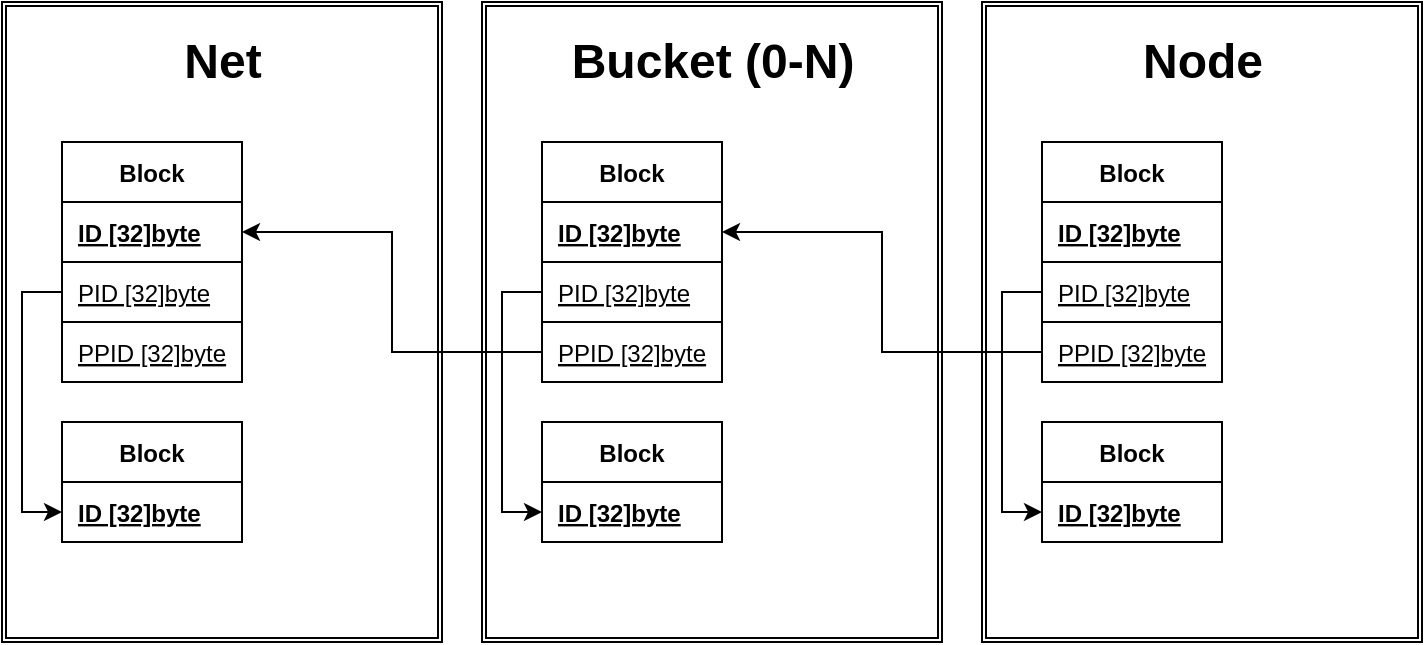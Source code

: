 <mxfile version="15.2.9" type="github">
  <diagram id="R2lEEEUBdFMjLlhIrx00" name="Page-1">
    <mxGraphModel dx="1426" dy="826" grid="1" gridSize="10" guides="1" tooltips="1" connect="1" arrows="1" fold="1" page="1" pageScale="1" pageWidth="850" pageHeight="1100" math="0" shadow="0" extFonts="Permanent Marker^https://fonts.googleapis.com/css?family=Permanent+Marker">
      <root>
        <mxCell id="0" />
        <mxCell id="1" parent="0" />
        <mxCell id="LeWo5-LVc1MbBSvBFnNn-30" value="" style="shape=ext;double=1;rounded=0;whiteSpace=wrap;html=1;" vertex="1" parent="1">
          <mxGeometry x="60" y="40" width="220" height="320" as="geometry" />
        </mxCell>
        <mxCell id="LeWo5-LVc1MbBSvBFnNn-31" value="Net" style="text;strokeColor=none;fillColor=none;html=1;fontSize=24;fontStyle=1;verticalAlign=middle;align=center;" vertex="1" parent="1">
          <mxGeometry x="120" y="50" width="100" height="40" as="geometry" />
        </mxCell>
        <mxCell id="LeWo5-LVc1MbBSvBFnNn-32" value="" style="shape=ext;double=1;rounded=0;whiteSpace=wrap;html=1;" vertex="1" parent="1">
          <mxGeometry x="300" y="40" width="230" height="320" as="geometry" />
        </mxCell>
        <mxCell id="LeWo5-LVc1MbBSvBFnNn-33" value="Bucket (0-N)" style="text;strokeColor=none;fillColor=none;html=1;fontSize=24;fontStyle=1;verticalAlign=middle;align=center;" vertex="1" parent="1">
          <mxGeometry x="365" y="50" width="100" height="40" as="geometry" />
        </mxCell>
        <mxCell id="LeWo5-LVc1MbBSvBFnNn-35" value="" style="shape=ext;double=1;rounded=0;whiteSpace=wrap;html=1;" vertex="1" parent="1">
          <mxGeometry x="550" y="40" width="220" height="320" as="geometry" />
        </mxCell>
        <mxCell id="LeWo5-LVc1MbBSvBFnNn-36" value="Node" style="text;strokeColor=none;fillColor=none;html=1;fontSize=24;fontStyle=1;verticalAlign=middle;align=center;" vertex="1" parent="1">
          <mxGeometry x="610" y="50" width="100" height="40" as="geometry" />
        </mxCell>
        <mxCell id="C-vyLk0tnHw3VtMMgP7b-23" value="Block" style="shape=table;startSize=30;container=1;collapsible=1;childLayout=tableLayout;fixedRows=1;rowLines=0;fontStyle=1;align=center;resizeLast=1;" parent="1" vertex="1">
          <mxGeometry x="90" y="110" width="90" height="120" as="geometry" />
        </mxCell>
        <mxCell id="LeWo5-LVc1MbBSvBFnNn-27" style="shape=partialRectangle;collapsible=0;dropTarget=0;pointerEvents=0;fillColor=none;points=[[0,0.5],[1,0.5]];portConstraint=eastwest;top=0;left=0;right=0;bottom=1;" vertex="1" parent="C-vyLk0tnHw3VtMMgP7b-23">
          <mxGeometry y="30" width="90" height="30" as="geometry" />
        </mxCell>
        <mxCell id="LeWo5-LVc1MbBSvBFnNn-29" value="ID [32]byte" style="shape=partialRectangle;overflow=hidden;connectable=0;fillColor=none;top=0;left=0;bottom=0;right=0;align=left;spacingLeft=6;fontStyle=5;" vertex="1" parent="LeWo5-LVc1MbBSvBFnNn-27">
          <mxGeometry width="90" height="30" as="geometry">
            <mxRectangle width="90" height="30" as="alternateBounds" />
          </mxGeometry>
        </mxCell>
        <mxCell id="LeWo5-LVc1MbBSvBFnNn-24" style="shape=partialRectangle;collapsible=0;dropTarget=0;pointerEvents=0;fillColor=none;points=[[0,0.5],[1,0.5]];portConstraint=eastwest;top=0;left=0;right=0;bottom=1;" vertex="1" parent="C-vyLk0tnHw3VtMMgP7b-23">
          <mxGeometry y="60" width="90" height="30" as="geometry" />
        </mxCell>
        <mxCell id="LeWo5-LVc1MbBSvBFnNn-26" value="PID [32]byte" style="shape=partialRectangle;overflow=hidden;connectable=0;fillColor=none;top=0;left=0;bottom=0;right=0;align=left;spacingLeft=6;fontStyle=4;" vertex="1" parent="LeWo5-LVc1MbBSvBFnNn-24">
          <mxGeometry width="90" height="30" as="geometry">
            <mxRectangle width="90" height="30" as="alternateBounds" />
          </mxGeometry>
        </mxCell>
        <mxCell id="LeWo5-LVc1MbBSvBFnNn-21" style="shape=partialRectangle;collapsible=0;dropTarget=0;pointerEvents=0;fillColor=none;points=[[0,0.5],[1,0.5]];portConstraint=eastwest;top=0;left=0;right=0;bottom=1;" vertex="1" parent="C-vyLk0tnHw3VtMMgP7b-23">
          <mxGeometry y="90" width="90" height="30" as="geometry" />
        </mxCell>
        <mxCell id="LeWo5-LVc1MbBSvBFnNn-23" value="PPID [32]byte" style="shape=partialRectangle;overflow=hidden;connectable=0;fillColor=none;top=0;left=0;bottom=0;right=0;align=left;spacingLeft=6;fontStyle=4;" vertex="1" parent="LeWo5-LVc1MbBSvBFnNn-21">
          <mxGeometry width="90" height="30" as="geometry">
            <mxRectangle width="90" height="30" as="alternateBounds" />
          </mxGeometry>
        </mxCell>
        <mxCell id="LeWo5-LVc1MbBSvBFnNn-37" value="Block" style="shape=table;startSize=30;container=1;collapsible=1;childLayout=tableLayout;fixedRows=1;rowLines=0;fontStyle=1;align=center;resizeLast=1;" vertex="1" parent="1">
          <mxGeometry x="90" y="250" width="90" height="60" as="geometry" />
        </mxCell>
        <mxCell id="LeWo5-LVc1MbBSvBFnNn-38" style="shape=partialRectangle;collapsible=0;dropTarget=0;pointerEvents=0;fillColor=none;points=[[0,0.5],[1,0.5]];portConstraint=eastwest;top=0;left=0;right=0;bottom=1;" vertex="1" parent="LeWo5-LVc1MbBSvBFnNn-37">
          <mxGeometry y="30" width="90" height="30" as="geometry" />
        </mxCell>
        <mxCell id="LeWo5-LVc1MbBSvBFnNn-39" value="ID [32]byte" style="shape=partialRectangle;overflow=hidden;connectable=0;fillColor=none;top=0;left=0;bottom=0;right=0;align=left;spacingLeft=6;fontStyle=5;" vertex="1" parent="LeWo5-LVc1MbBSvBFnNn-38">
          <mxGeometry width="90" height="30" as="geometry">
            <mxRectangle width="90" height="30" as="alternateBounds" />
          </mxGeometry>
        </mxCell>
        <mxCell id="LeWo5-LVc1MbBSvBFnNn-44" style="edgeStyle=orthogonalEdgeStyle;rounded=0;orthogonalLoop=1;jettySize=auto;html=1;exitX=0;exitY=0.5;exitDx=0;exitDy=0;entryX=0;entryY=0.5;entryDx=0;entryDy=0;" edge="1" parent="1" source="LeWo5-LVc1MbBSvBFnNn-24" target="LeWo5-LVc1MbBSvBFnNn-38">
          <mxGeometry relative="1" as="geometry" />
        </mxCell>
        <mxCell id="LeWo5-LVc1MbBSvBFnNn-45" value="Block" style="shape=table;startSize=30;container=1;collapsible=1;childLayout=tableLayout;fixedRows=1;rowLines=0;fontStyle=1;align=center;resizeLast=1;" vertex="1" parent="1">
          <mxGeometry x="330" y="110" width="90" height="120" as="geometry" />
        </mxCell>
        <mxCell id="LeWo5-LVc1MbBSvBFnNn-46" style="shape=partialRectangle;collapsible=0;dropTarget=0;pointerEvents=0;fillColor=none;points=[[0,0.5],[1,0.5]];portConstraint=eastwest;top=0;left=0;right=0;bottom=1;" vertex="1" parent="LeWo5-LVc1MbBSvBFnNn-45">
          <mxGeometry y="30" width="90" height="30" as="geometry" />
        </mxCell>
        <mxCell id="LeWo5-LVc1MbBSvBFnNn-47" value="ID [32]byte" style="shape=partialRectangle;overflow=hidden;connectable=0;fillColor=none;top=0;left=0;bottom=0;right=0;align=left;spacingLeft=6;fontStyle=5;" vertex="1" parent="LeWo5-LVc1MbBSvBFnNn-46">
          <mxGeometry width="90" height="30" as="geometry">
            <mxRectangle width="90" height="30" as="alternateBounds" />
          </mxGeometry>
        </mxCell>
        <mxCell id="LeWo5-LVc1MbBSvBFnNn-48" style="shape=partialRectangle;collapsible=0;dropTarget=0;pointerEvents=0;fillColor=none;points=[[0,0.5],[1,0.5]];portConstraint=eastwest;top=0;left=0;right=0;bottom=1;" vertex="1" parent="LeWo5-LVc1MbBSvBFnNn-45">
          <mxGeometry y="60" width="90" height="30" as="geometry" />
        </mxCell>
        <mxCell id="LeWo5-LVc1MbBSvBFnNn-49" value="PID [32]byte" style="shape=partialRectangle;overflow=hidden;connectable=0;fillColor=none;top=0;left=0;bottom=0;right=0;align=left;spacingLeft=6;fontStyle=4;" vertex="1" parent="LeWo5-LVc1MbBSvBFnNn-48">
          <mxGeometry width="90" height="30" as="geometry">
            <mxRectangle width="90" height="30" as="alternateBounds" />
          </mxGeometry>
        </mxCell>
        <mxCell id="LeWo5-LVc1MbBSvBFnNn-50" style="shape=partialRectangle;collapsible=0;dropTarget=0;pointerEvents=0;fillColor=none;points=[[0,0.5],[1,0.5]];portConstraint=eastwest;top=0;left=0;right=0;bottom=1;" vertex="1" parent="LeWo5-LVc1MbBSvBFnNn-45">
          <mxGeometry y="90" width="90" height="30" as="geometry" />
        </mxCell>
        <mxCell id="LeWo5-LVc1MbBSvBFnNn-51" value="PPID [32]byte" style="shape=partialRectangle;overflow=hidden;connectable=0;fillColor=none;top=0;left=0;bottom=0;right=0;align=left;spacingLeft=6;fontStyle=4;" vertex="1" parent="LeWo5-LVc1MbBSvBFnNn-50">
          <mxGeometry width="90" height="30" as="geometry">
            <mxRectangle width="90" height="30" as="alternateBounds" />
          </mxGeometry>
        </mxCell>
        <mxCell id="LeWo5-LVc1MbBSvBFnNn-52" value="Block" style="shape=table;startSize=30;container=1;collapsible=1;childLayout=tableLayout;fixedRows=1;rowLines=0;fontStyle=1;align=center;resizeLast=1;" vertex="1" parent="1">
          <mxGeometry x="330" y="250" width="90" height="60" as="geometry" />
        </mxCell>
        <mxCell id="LeWo5-LVc1MbBSvBFnNn-53" style="shape=partialRectangle;collapsible=0;dropTarget=0;pointerEvents=0;fillColor=none;points=[[0,0.5],[1,0.5]];portConstraint=eastwest;top=0;left=0;right=0;bottom=1;" vertex="1" parent="LeWo5-LVc1MbBSvBFnNn-52">
          <mxGeometry y="30" width="90" height="30" as="geometry" />
        </mxCell>
        <mxCell id="LeWo5-LVc1MbBSvBFnNn-54" value="ID [32]byte" style="shape=partialRectangle;overflow=hidden;connectable=0;fillColor=none;top=0;left=0;bottom=0;right=0;align=left;spacingLeft=6;fontStyle=5;" vertex="1" parent="LeWo5-LVc1MbBSvBFnNn-53">
          <mxGeometry width="90" height="30" as="geometry">
            <mxRectangle width="90" height="30" as="alternateBounds" />
          </mxGeometry>
        </mxCell>
        <mxCell id="LeWo5-LVc1MbBSvBFnNn-55" style="edgeStyle=orthogonalEdgeStyle;rounded=0;orthogonalLoop=1;jettySize=auto;html=1;exitX=0;exitY=0.5;exitDx=0;exitDy=0;entryX=0;entryY=0.5;entryDx=0;entryDy=0;" edge="1" parent="1" source="LeWo5-LVc1MbBSvBFnNn-48" target="LeWo5-LVc1MbBSvBFnNn-53">
          <mxGeometry relative="1" as="geometry" />
        </mxCell>
        <mxCell id="LeWo5-LVc1MbBSvBFnNn-56" value="Block" style="shape=table;startSize=30;container=1;collapsible=1;childLayout=tableLayout;fixedRows=1;rowLines=0;fontStyle=1;align=center;resizeLast=1;" vertex="1" parent="1">
          <mxGeometry x="580" y="110" width="90" height="120" as="geometry" />
        </mxCell>
        <mxCell id="LeWo5-LVc1MbBSvBFnNn-57" style="shape=partialRectangle;collapsible=0;dropTarget=0;pointerEvents=0;fillColor=none;points=[[0,0.5],[1,0.5]];portConstraint=eastwest;top=0;left=0;right=0;bottom=1;" vertex="1" parent="LeWo5-LVc1MbBSvBFnNn-56">
          <mxGeometry y="30" width="90" height="30" as="geometry" />
        </mxCell>
        <mxCell id="LeWo5-LVc1MbBSvBFnNn-58" value="ID [32]byte" style="shape=partialRectangle;overflow=hidden;connectable=0;fillColor=none;top=0;left=0;bottom=0;right=0;align=left;spacingLeft=6;fontStyle=5;" vertex="1" parent="LeWo5-LVc1MbBSvBFnNn-57">
          <mxGeometry width="90" height="30" as="geometry">
            <mxRectangle width="90" height="30" as="alternateBounds" />
          </mxGeometry>
        </mxCell>
        <mxCell id="LeWo5-LVc1MbBSvBFnNn-59" style="shape=partialRectangle;collapsible=0;dropTarget=0;pointerEvents=0;fillColor=none;points=[[0,0.5],[1,0.5]];portConstraint=eastwest;top=0;left=0;right=0;bottom=1;" vertex="1" parent="LeWo5-LVc1MbBSvBFnNn-56">
          <mxGeometry y="60" width="90" height="30" as="geometry" />
        </mxCell>
        <mxCell id="LeWo5-LVc1MbBSvBFnNn-60" value="PID [32]byte" style="shape=partialRectangle;overflow=hidden;connectable=0;fillColor=none;top=0;left=0;bottom=0;right=0;align=left;spacingLeft=6;fontStyle=4;" vertex="1" parent="LeWo5-LVc1MbBSvBFnNn-59">
          <mxGeometry width="90" height="30" as="geometry">
            <mxRectangle width="90" height="30" as="alternateBounds" />
          </mxGeometry>
        </mxCell>
        <mxCell id="LeWo5-LVc1MbBSvBFnNn-61" style="shape=partialRectangle;collapsible=0;dropTarget=0;pointerEvents=0;fillColor=none;points=[[0,0.5],[1,0.5]];portConstraint=eastwest;top=0;left=0;right=0;bottom=1;" vertex="1" parent="LeWo5-LVc1MbBSvBFnNn-56">
          <mxGeometry y="90" width="90" height="30" as="geometry" />
        </mxCell>
        <mxCell id="LeWo5-LVc1MbBSvBFnNn-62" value="PPID [32]byte" style="shape=partialRectangle;overflow=hidden;connectable=0;fillColor=none;top=0;left=0;bottom=0;right=0;align=left;spacingLeft=6;fontStyle=4;" vertex="1" parent="LeWo5-LVc1MbBSvBFnNn-61">
          <mxGeometry width="90" height="30" as="geometry">
            <mxRectangle width="90" height="30" as="alternateBounds" />
          </mxGeometry>
        </mxCell>
        <mxCell id="LeWo5-LVc1MbBSvBFnNn-63" value="Block" style="shape=table;startSize=30;container=1;collapsible=1;childLayout=tableLayout;fixedRows=1;rowLines=0;fontStyle=1;align=center;resizeLast=1;" vertex="1" parent="1">
          <mxGeometry x="580" y="250" width="90" height="60" as="geometry" />
        </mxCell>
        <mxCell id="LeWo5-LVc1MbBSvBFnNn-64" style="shape=partialRectangle;collapsible=0;dropTarget=0;pointerEvents=0;fillColor=none;points=[[0,0.5],[1,0.5]];portConstraint=eastwest;top=0;left=0;right=0;bottom=1;" vertex="1" parent="LeWo5-LVc1MbBSvBFnNn-63">
          <mxGeometry y="30" width="90" height="30" as="geometry" />
        </mxCell>
        <mxCell id="LeWo5-LVc1MbBSvBFnNn-65" value="ID [32]byte" style="shape=partialRectangle;overflow=hidden;connectable=0;fillColor=none;top=0;left=0;bottom=0;right=0;align=left;spacingLeft=6;fontStyle=5;" vertex="1" parent="LeWo5-LVc1MbBSvBFnNn-64">
          <mxGeometry width="90" height="30" as="geometry">
            <mxRectangle width="90" height="30" as="alternateBounds" />
          </mxGeometry>
        </mxCell>
        <mxCell id="LeWo5-LVc1MbBSvBFnNn-66" style="edgeStyle=orthogonalEdgeStyle;rounded=0;orthogonalLoop=1;jettySize=auto;html=1;exitX=0;exitY=0.5;exitDx=0;exitDy=0;entryX=0;entryY=0.5;entryDx=0;entryDy=0;" edge="1" parent="1" source="LeWo5-LVc1MbBSvBFnNn-59" target="LeWo5-LVc1MbBSvBFnNn-64">
          <mxGeometry relative="1" as="geometry" />
        </mxCell>
        <mxCell id="LeWo5-LVc1MbBSvBFnNn-67" style="edgeStyle=orthogonalEdgeStyle;rounded=0;orthogonalLoop=1;jettySize=auto;html=1;exitX=0;exitY=0.5;exitDx=0;exitDy=0;entryX=1;entryY=0.5;entryDx=0;entryDy=0;" edge="1" parent="1" source="LeWo5-LVc1MbBSvBFnNn-50" target="LeWo5-LVc1MbBSvBFnNn-27">
          <mxGeometry relative="1" as="geometry" />
        </mxCell>
        <mxCell id="LeWo5-LVc1MbBSvBFnNn-68" style="edgeStyle=orthogonalEdgeStyle;rounded=0;orthogonalLoop=1;jettySize=auto;html=1;exitX=0;exitY=0.5;exitDx=0;exitDy=0;entryX=1;entryY=0.5;entryDx=0;entryDy=0;" edge="1" parent="1" source="LeWo5-LVc1MbBSvBFnNn-61" target="LeWo5-LVc1MbBSvBFnNn-46">
          <mxGeometry relative="1" as="geometry" />
        </mxCell>
      </root>
    </mxGraphModel>
  </diagram>
</mxfile>
